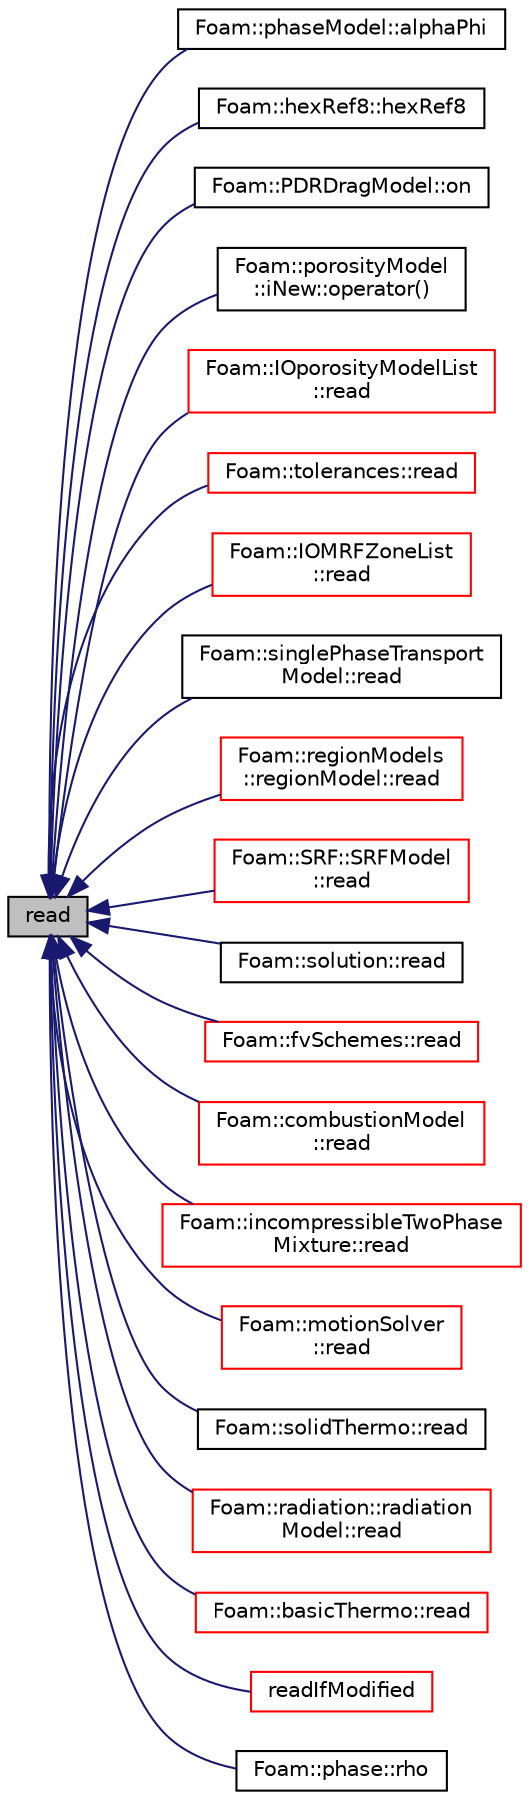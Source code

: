 digraph "read"
{
  bgcolor="transparent";
  edge [fontname="Helvetica",fontsize="10",labelfontname="Helvetica",labelfontsize="10"];
  node [fontname="Helvetica",fontsize="10",shape=record];
  rankdir="LR";
  Node1 [label="read",height=0.2,width=0.4,color="black", fillcolor="grey75", style="filled", fontcolor="black"];
  Node1 -> Node2 [dir="back",color="midnightblue",fontsize="10",style="solid",fontname="Helvetica"];
  Node2 [label="Foam::phaseModel::alphaPhi",height=0.2,width=0.4,color="black",URL="$a01841.html#ad4fa7eb1a78a64edddbfdefe090ffac0"];
  Node1 -> Node3 [dir="back",color="midnightblue",fontsize="10",style="solid",fontname="Helvetica"];
  Node3 [label="Foam::hexRef8::hexRef8",height=0.2,width=0.4,color="black",URL="$a01009.html#a38c122950a32c54a78c49acb2637ac88",tooltip="Construct from mesh, read_if_present refinement data. "];
  Node1 -> Node4 [dir="back",color="midnightblue",fontsize="10",style="solid",fontname="Helvetica"];
  Node4 [label="Foam::PDRDragModel::on",height=0.2,width=0.4,color="black",URL="$a01826.html#a82b061d2ffc95ce27622b10198aff46e",tooltip="Return true if the drag model is switched on. "];
  Node1 -> Node5 [dir="back",color="midnightblue",fontsize="10",style="solid",fontname="Helvetica"];
  Node5 [label="Foam::porosityModel\l::iNew::operator()",height=0.2,width=0.4,color="black",URL="$a01081.html#a382b44e2f88733d70ae67147761e704b"];
  Node1 -> Node6 [dir="back",color="midnightblue",fontsize="10",style="solid",fontname="Helvetica"];
  Node6 [label="Foam::IOporosityModelList\l::read",height=0.2,width=0.4,color="red",URL="$a01182.html#af816873151ddb0126e98bb2f914d8ed5",tooltip="Read dictionary. "];
  Node1 -> Node7 [dir="back",color="midnightblue",fontsize="10",style="solid",fontname="Helvetica"];
  Node7 [label="Foam::tolerances::read",height=0.2,width=0.4,color="red",URL="$a02624.html#af816873151ddb0126e98bb2f914d8ed5",tooltip="Read the tolerances. "];
  Node1 -> Node8 [dir="back",color="midnightblue",fontsize="10",style="solid",fontname="Helvetica"];
  Node8 [label="Foam::IOMRFZoneList\l::read",height=0.2,width=0.4,color="red",URL="$a01178.html#af816873151ddb0126e98bb2f914d8ed5",tooltip="Read dictionary. "];
  Node1 -> Node9 [dir="back",color="midnightblue",fontsize="10",style="solid",fontname="Helvetica"];
  Node9 [label="Foam::singlePhaseTransport\lModel::read",height=0.2,width=0.4,color="black",URL="$a02324.html#af816873151ddb0126e98bb2f914d8ed5",tooltip="Read transportProperties dictionary. "];
  Node1 -> Node10 [dir="back",color="midnightblue",fontsize="10",style="solid",fontname="Helvetica"];
  Node10 [label="Foam::regionModels\l::regionModel::read",height=0.2,width=0.4,color="red",URL="$a02133.html#af816873151ddb0126e98bb2f914d8ed5",tooltip="Read control parameters from dictionary. "];
  Node1 -> Node11 [dir="back",color="midnightblue",fontsize="10",style="solid",fontname="Helvetica"];
  Node11 [label="Foam::SRF::SRFModel\l::read",height=0.2,width=0.4,color="red",URL="$a02416.html#af816873151ddb0126e98bb2f914d8ed5",tooltip="Read radiationProperties dictionary. "];
  Node1 -> Node12 [dir="back",color="midnightblue",fontsize="10",style="solid",fontname="Helvetica"];
  Node12 [label="Foam::solution::read",height=0.2,width=0.4,color="black",URL="$a02379.html#af816873151ddb0126e98bb2f914d8ed5",tooltip="Read the solution dictionary. "];
  Node1 -> Node13 [dir="back",color="midnightblue",fontsize="10",style="solid",fontname="Helvetica"];
  Node13 [label="Foam::fvSchemes::read",height=0.2,width=0.4,color="red",URL="$a00890.html#af816873151ddb0126e98bb2f914d8ed5",tooltip="Read the fvSchemes. "];
  Node1 -> Node14 [dir="back",color="midnightblue",fontsize="10",style="solid",fontname="Helvetica"];
  Node14 [label="Foam::combustionModel\l::read",height=0.2,width=0.4,color="red",URL="$a00324.html#af816873151ddb0126e98bb2f914d8ed5",tooltip="Update properties from given dictionary. "];
  Node1 -> Node15 [dir="back",color="midnightblue",fontsize="10",style="solid",fontname="Helvetica"];
  Node15 [label="Foam::incompressibleTwoPhase\lMixture::read",height=0.2,width=0.4,color="red",URL="$a01050.html#af816873151ddb0126e98bb2f914d8ed5",tooltip="Read base transportProperties dictionary. "];
  Node1 -> Node16 [dir="back",color="midnightblue",fontsize="10",style="solid",fontname="Helvetica"];
  Node16 [label="Foam::motionSolver\l::read",height=0.2,width=0.4,color="red",URL="$a01534.html#af816873151ddb0126e98bb2f914d8ed5",tooltip="Read dynamicMeshDict dictionary. "];
  Node1 -> Node17 [dir="back",color="midnightblue",fontsize="10",style="solid",fontname="Helvetica"];
  Node17 [label="Foam::solidThermo::read",height=0.2,width=0.4,color="black",URL="$a02378.html#af816873151ddb0126e98bb2f914d8ed5",tooltip="Read thermophysicalProperties dictionary. "];
  Node1 -> Node18 [dir="back",color="midnightblue",fontsize="10",style="solid",fontname="Helvetica"];
  Node18 [label="Foam::radiation::radiation\lModel::read",height=0.2,width=0.4,color="red",URL="$a02061.html#a662f37411f405f8a8c278141c5eb6b85",tooltip="Read radiationProperties dictionary. "];
  Node1 -> Node19 [dir="back",color="midnightblue",fontsize="10",style="solid",fontname="Helvetica"];
  Node19 [label="Foam::basicThermo::read",height=0.2,width=0.4,color="red",URL="$a00125.html#af816873151ddb0126e98bb2f914d8ed5",tooltip="Read thermophysical properties dictionary. "];
  Node1 -> Node20 [dir="back",color="midnightblue",fontsize="10",style="solid",fontname="Helvetica"];
  Node20 [label="readIfModified",height=0.2,width=0.4,color="red",URL="$a02147.html#ab3005060b61f06fc4dcee23a2597d20c",tooltip="Read object if modified (as set by call to modified) "];
  Node1 -> Node21 [dir="back",color="midnightblue",fontsize="10",style="solid",fontname="Helvetica"];
  Node21 [label="Foam::phase::rho",height=0.2,width=0.4,color="black",URL="$a01833.html#ad455023e86cabbbf5ee079852987d8f2",tooltip="Return const-access to phase1 density. "];
}
